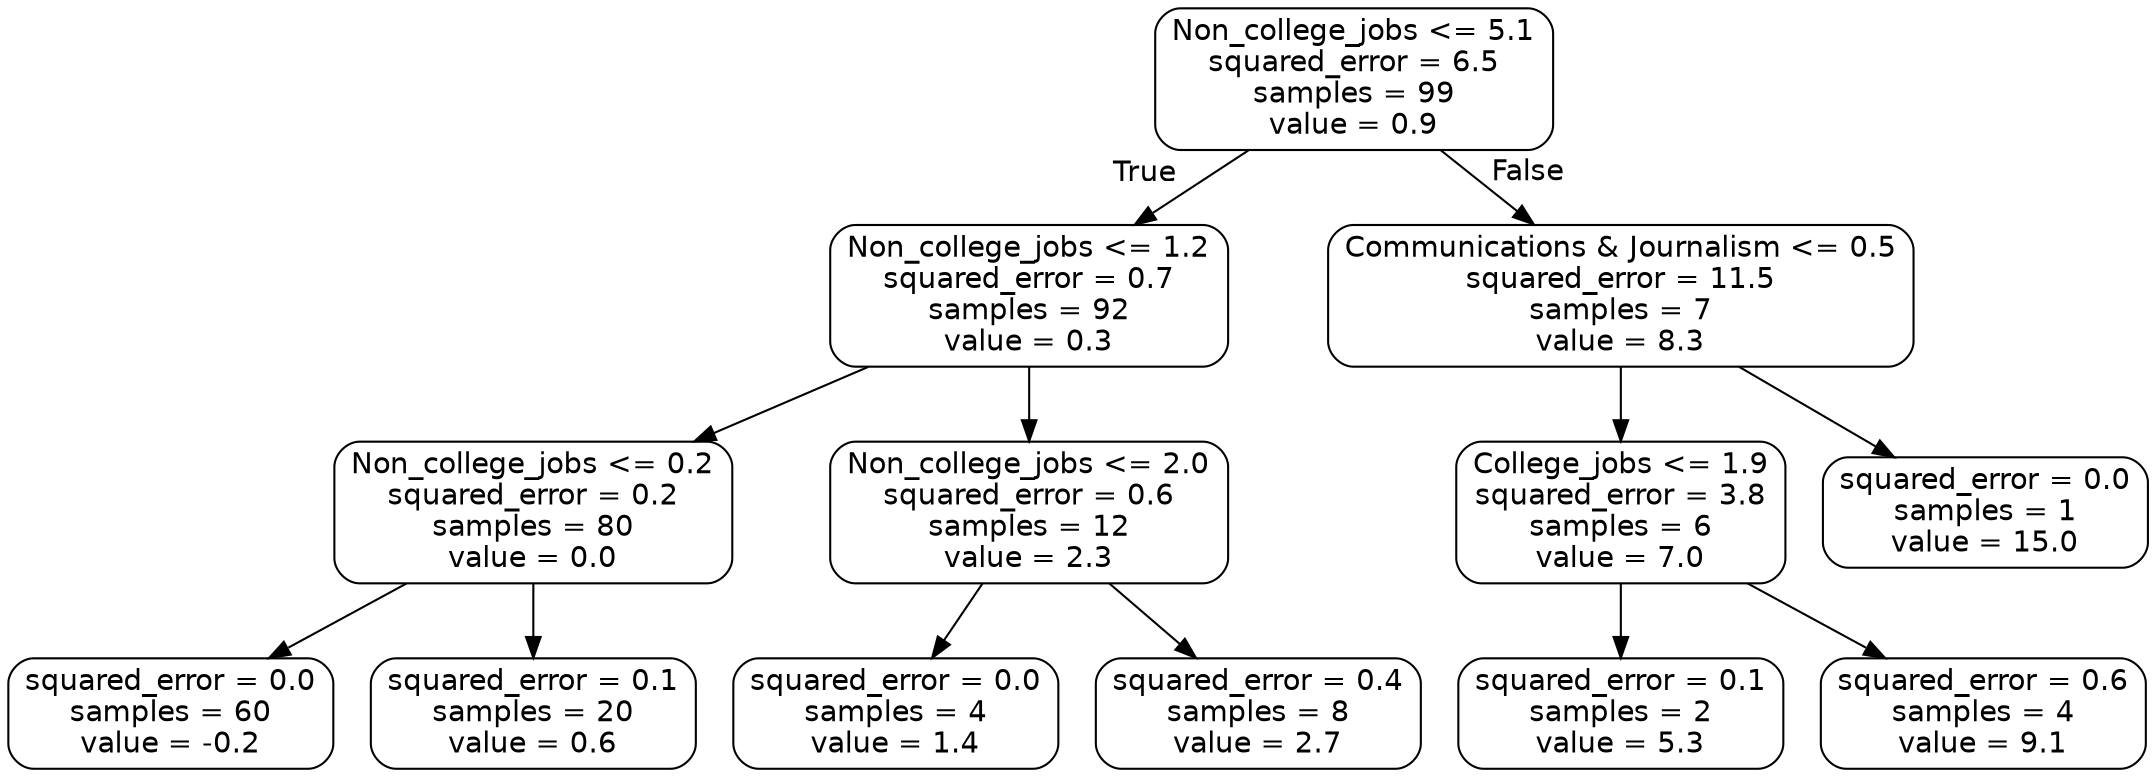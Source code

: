 digraph Tree {
node [shape=box, style="rounded", color="black", fontname="helvetica"] ;
edge [fontname="helvetica"] ;
0 [label="Non_college_jobs <= 5.1\nsquared_error = 6.5\nsamples = 99\nvalue = 0.9"] ;
1 [label="Non_college_jobs <= 1.2\nsquared_error = 0.7\nsamples = 92\nvalue = 0.3"] ;
0 -> 1 [labeldistance=2.5, labelangle=45, headlabel="True"] ;
2 [label="Non_college_jobs <= 0.2\nsquared_error = 0.2\nsamples = 80\nvalue = 0.0"] ;
1 -> 2 ;
3 [label="squared_error = 0.0\nsamples = 60\nvalue = -0.2"] ;
2 -> 3 ;
4 [label="squared_error = 0.1\nsamples = 20\nvalue = 0.6"] ;
2 -> 4 ;
5 [label="Non_college_jobs <= 2.0\nsquared_error = 0.6\nsamples = 12\nvalue = 2.3"] ;
1 -> 5 ;
6 [label="squared_error = 0.0\nsamples = 4\nvalue = 1.4"] ;
5 -> 6 ;
7 [label="squared_error = 0.4\nsamples = 8\nvalue = 2.7"] ;
5 -> 7 ;
8 [label="Communications & Journalism <= 0.5\nsquared_error = 11.5\nsamples = 7\nvalue = 8.3"] ;
0 -> 8 [labeldistance=2.5, labelangle=-45, headlabel="False"] ;
9 [label="College_jobs <= 1.9\nsquared_error = 3.8\nsamples = 6\nvalue = 7.0"] ;
8 -> 9 ;
10 [label="squared_error = 0.1\nsamples = 2\nvalue = 5.3"] ;
9 -> 10 ;
11 [label="squared_error = 0.6\nsamples = 4\nvalue = 9.1"] ;
9 -> 11 ;
12 [label="squared_error = 0.0\nsamples = 1\nvalue = 15.0"] ;
8 -> 12 ;
}